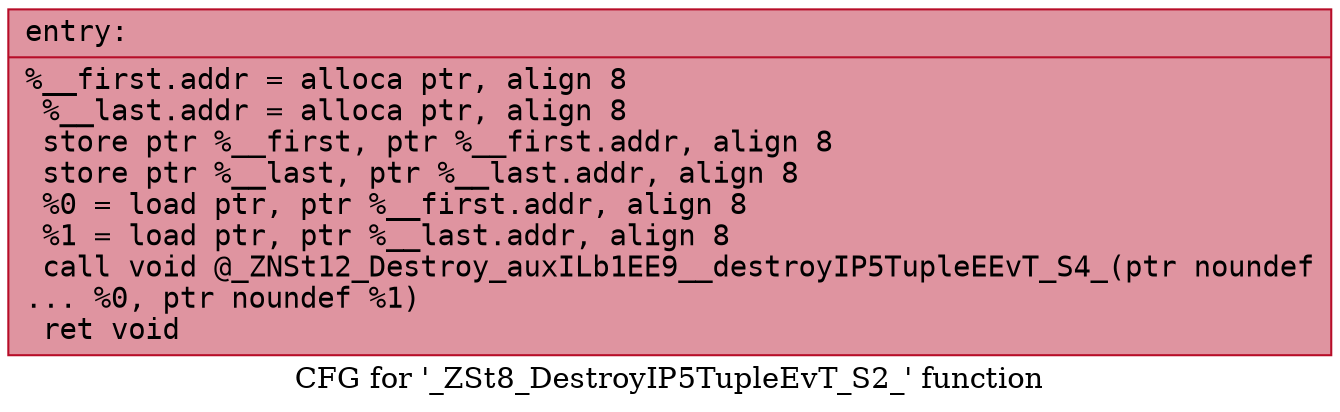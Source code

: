 digraph "CFG for '_ZSt8_DestroyIP5TupleEvT_S2_' function" {
	label="CFG for '_ZSt8_DestroyIP5TupleEvT_S2_' function";

	Node0x55c60636baa0 [shape=record,color="#b70d28ff", style=filled, fillcolor="#b70d2870" fontname="Courier",label="{entry:\l|  %__first.addr = alloca ptr, align 8\l  %__last.addr = alloca ptr, align 8\l  store ptr %__first, ptr %__first.addr, align 8\l  store ptr %__last, ptr %__last.addr, align 8\l  %0 = load ptr, ptr %__first.addr, align 8\l  %1 = load ptr, ptr %__last.addr, align 8\l  call void @_ZNSt12_Destroy_auxILb1EE9__destroyIP5TupleEEvT_S4_(ptr noundef\l... %0, ptr noundef %1)\l  ret void\l}"];
}
